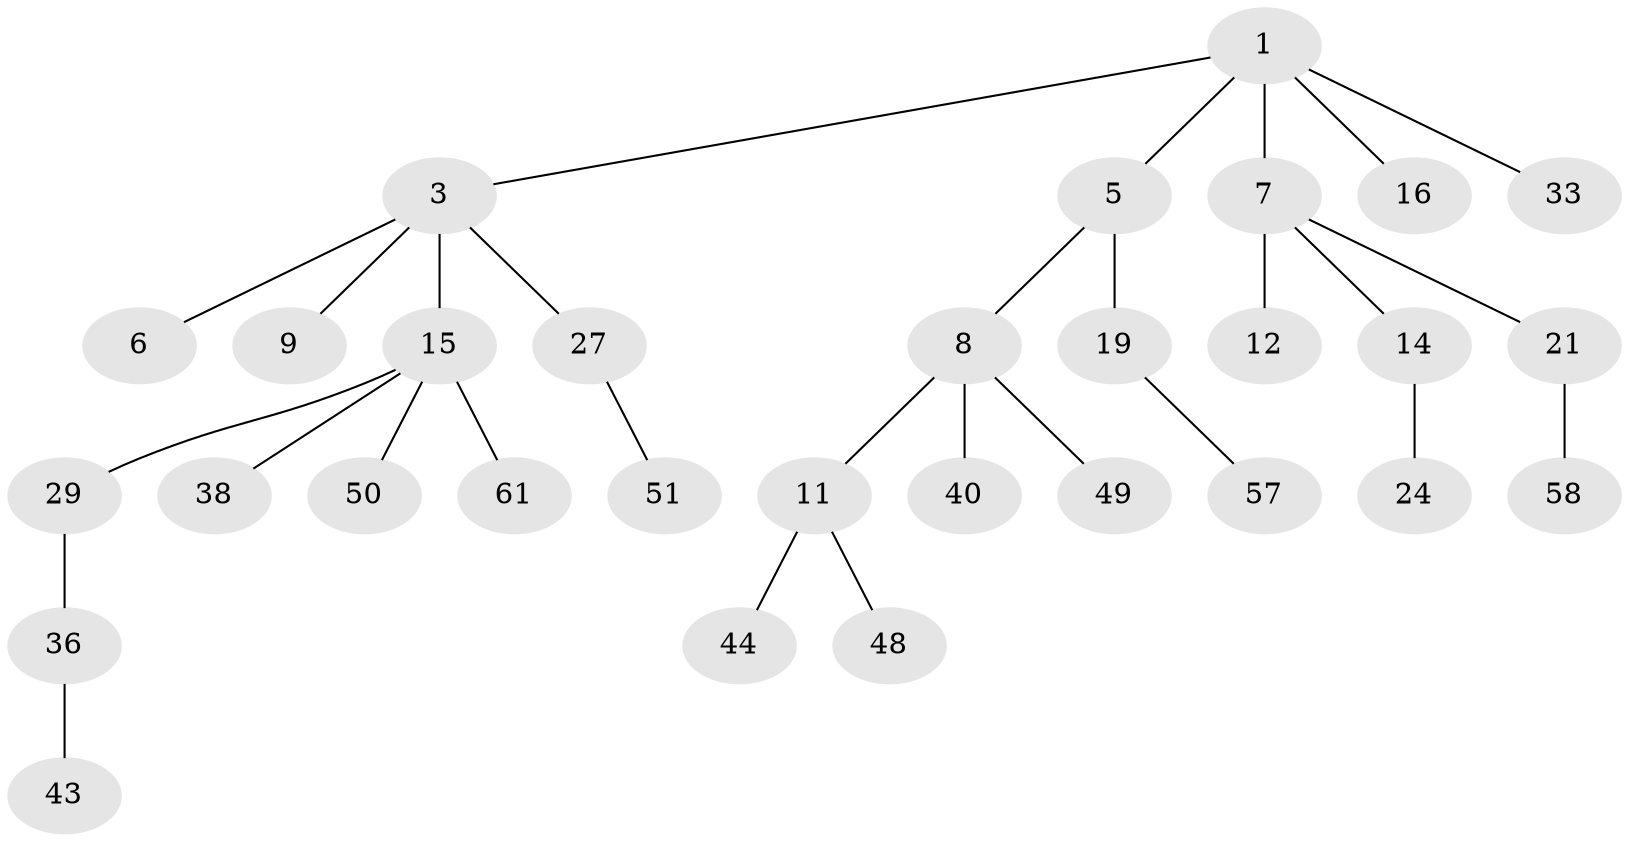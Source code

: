 // original degree distribution, {5: 0.01639344262295082, 3: 0.11475409836065574, 6: 0.03278688524590164, 4: 0.04918032786885246, 1: 0.4262295081967213, 2: 0.36065573770491804}
// Generated by graph-tools (version 1.1) at 2025/15/03/09/25 04:15:29]
// undirected, 30 vertices, 29 edges
graph export_dot {
graph [start="1"]
  node [color=gray90,style=filled];
  1 [super="+2+47"];
  3 [super="+13+10+60+4+25"];
  5;
  6;
  7;
  8 [super="+42+17+26"];
  9 [super="+18"];
  11 [super="+22"];
  12 [super="+34"];
  14;
  15 [super="+37+20"];
  16 [super="+39+28"];
  19;
  21 [super="+35+46"];
  24;
  27;
  29;
  33;
  36 [super="+41"];
  38 [super="+56"];
  40;
  43;
  44;
  48 [super="+53"];
  49;
  50;
  51;
  57;
  58;
  61;
  1 -- 3;
  1 -- 5;
  1 -- 16;
  1 -- 7;
  1 -- 33;
  3 -- 15;
  3 -- 9;
  3 -- 6;
  3 -- 27;
  5 -- 8;
  5 -- 19;
  7 -- 12;
  7 -- 14;
  7 -- 21;
  8 -- 11;
  8 -- 49;
  8 -- 40;
  11 -- 48;
  11 -- 44;
  14 -- 24;
  15 -- 50;
  15 -- 29;
  15 -- 61;
  15 -- 38;
  19 -- 57;
  21 -- 58;
  27 -- 51;
  29 -- 36;
  36 -- 43;
}
